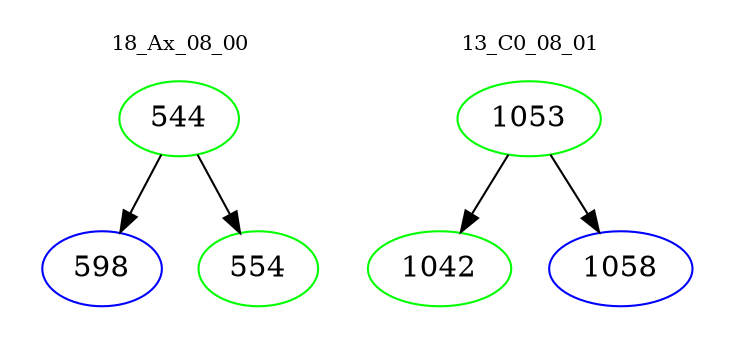 digraph{
subgraph cluster_0 {
color = white
label = "18_Ax_08_00";
fontsize=10;
T0_544 [label="544", color="green"]
T0_544 -> T0_598 [color="black"]
T0_598 [label="598", color="blue"]
T0_544 -> T0_554 [color="black"]
T0_554 [label="554", color="green"]
}
subgraph cluster_1 {
color = white
label = "13_C0_08_01";
fontsize=10;
T1_1053 [label="1053", color="green"]
T1_1053 -> T1_1042 [color="black"]
T1_1042 [label="1042", color="green"]
T1_1053 -> T1_1058 [color="black"]
T1_1058 [label="1058", color="blue"]
}
}
